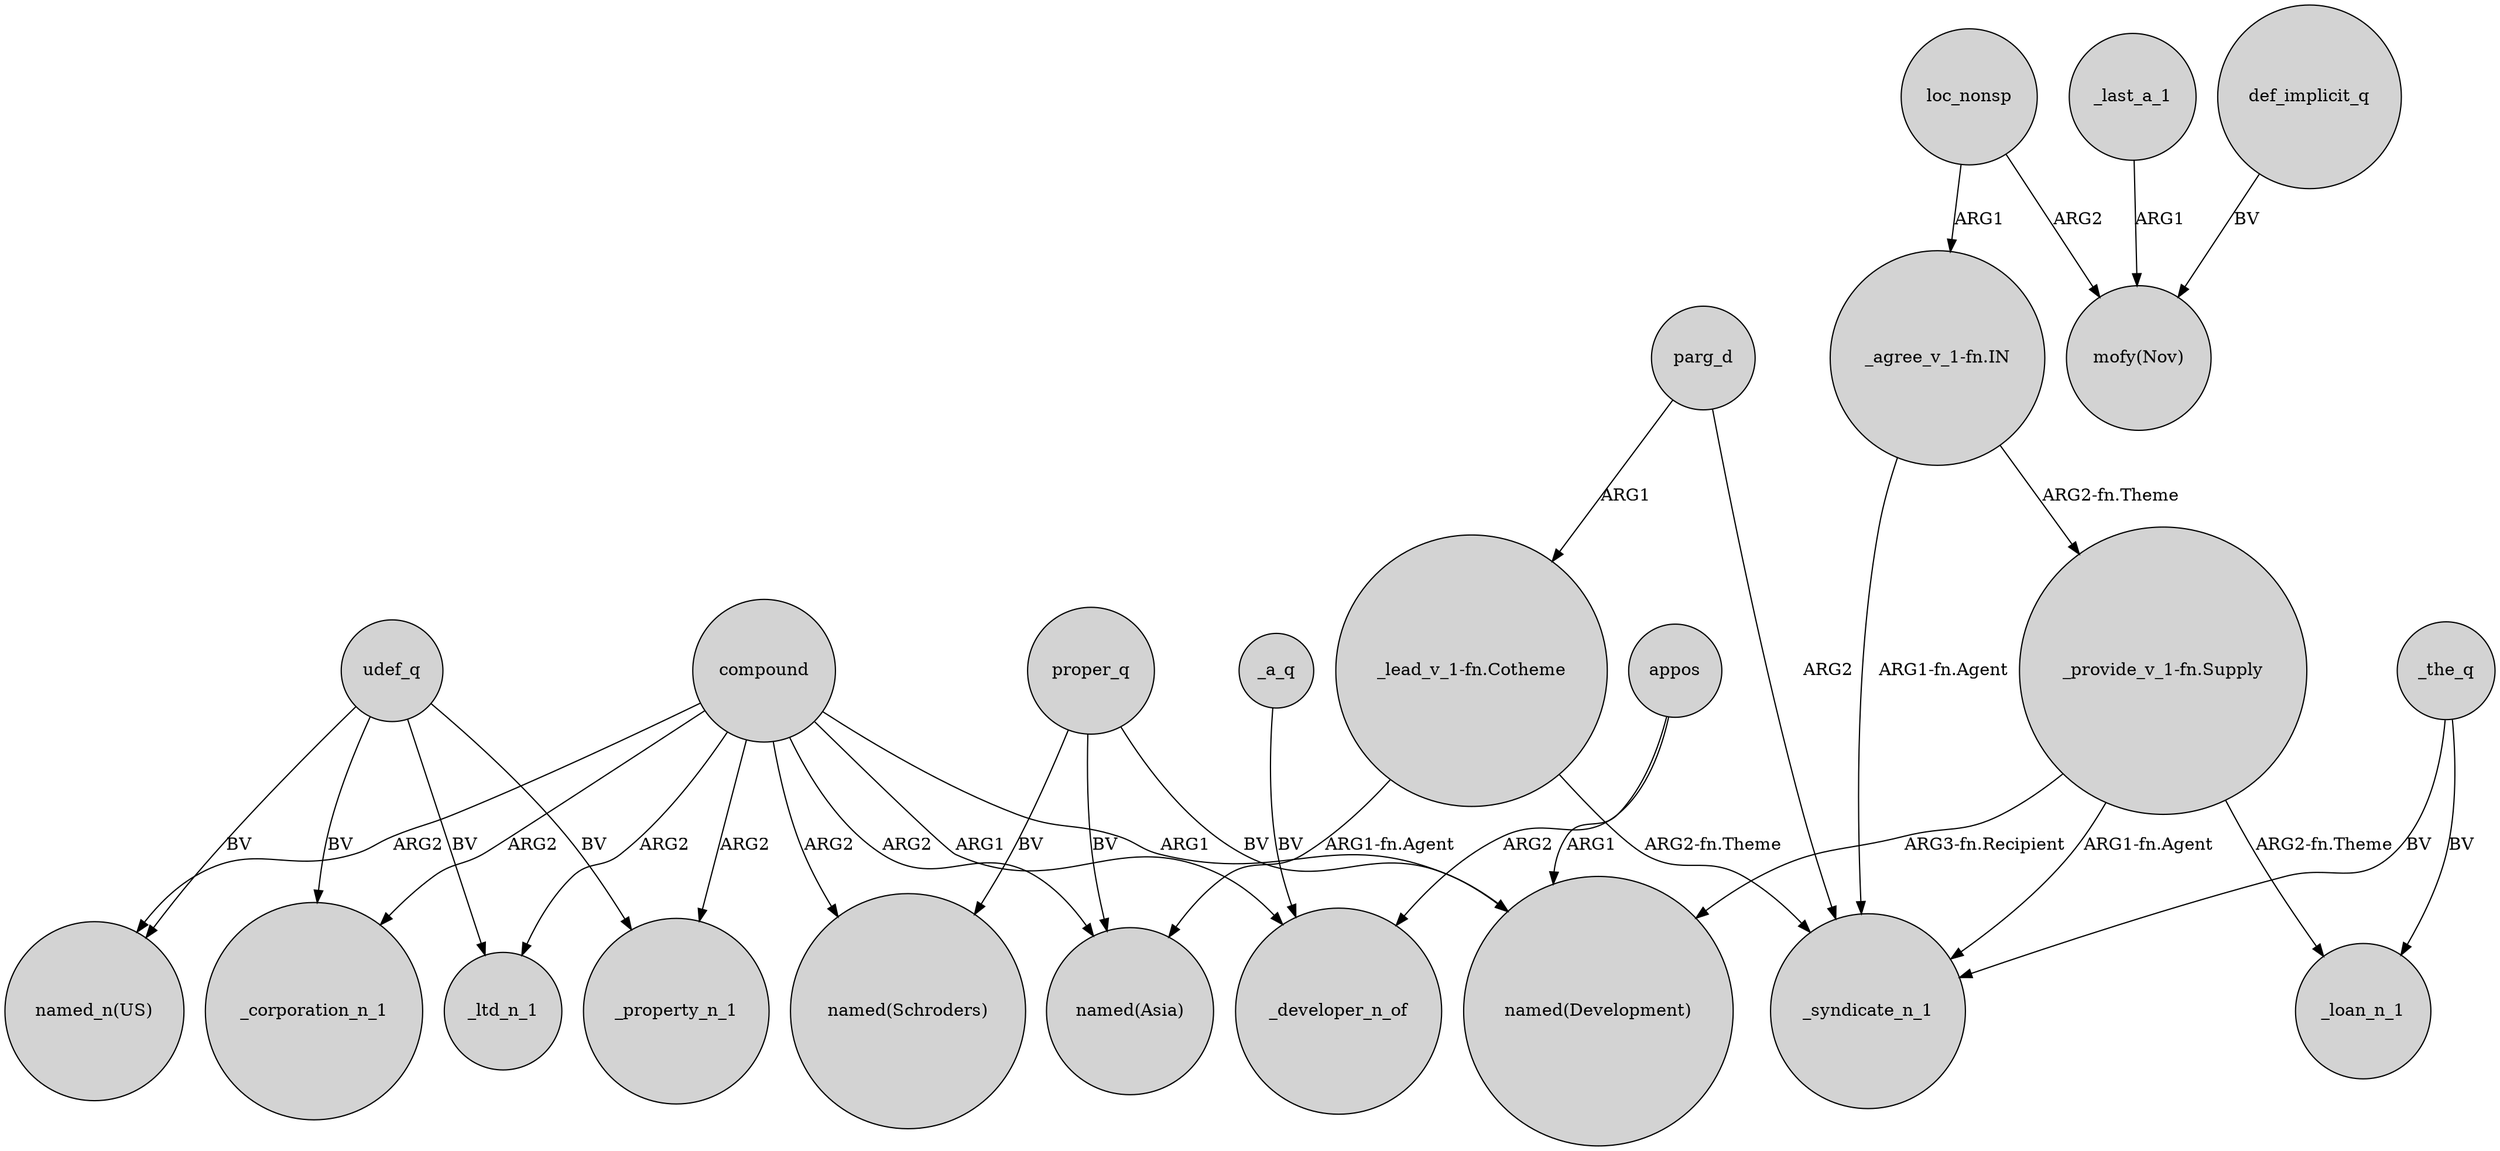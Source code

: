 digraph {
	node [shape=circle style=filled]
	udef_q -> "named_n(US)" [label=BV]
	parg_d -> "_lead_v_1-fn.Cotheme" [label=ARG1]
	proper_q -> "named(Development)" [label=BV]
	compound -> _corporation_n_1 [label=ARG2]
	_the_q -> _syndicate_n_1 [label=BV]
	compound -> _property_n_1 [label=ARG2]
	"_provide_v_1-fn.Supply" -> _loan_n_1 [label="ARG2-fn.Theme"]
	appos -> _developer_n_of [label=ARG2]
	compound -> "named_n(US)" [label=ARG2]
	parg_d -> _syndicate_n_1 [label=ARG2]
	compound -> "named(Schroders)" [label=ARG2]
	_a_q -> _developer_n_of [label=BV]
	"_provide_v_1-fn.Supply" -> "named(Development)" [label="ARG3-fn.Recipient"]
	appos -> "named(Development)" [label=ARG1]
	compound -> "named(Asia)" [label=ARG2]
	udef_q -> _corporation_n_1 [label=BV]
	"_lead_v_1-fn.Cotheme" -> "named(Asia)" [label="ARG1-fn.Agent"]
	_the_q -> _loan_n_1 [label=BV]
	"_provide_v_1-fn.Supply" -> _syndicate_n_1 [label="ARG1-fn.Agent"]
	compound -> _developer_n_of [label=ARG1]
	loc_nonsp -> "_agree_v_1-fn.IN" [label=ARG1]
	udef_q -> _property_n_1 [label=BV]
	loc_nonsp -> "mofy(Nov)" [label=ARG2]
	"_agree_v_1-fn.IN" -> "_provide_v_1-fn.Supply" [label="ARG2-fn.Theme"]
	"_agree_v_1-fn.IN" -> _syndicate_n_1 [label="ARG1-fn.Agent"]
	compound -> _ltd_n_1 [label=ARG2]
	_last_a_1 -> "mofy(Nov)" [label=ARG1]
	"_lead_v_1-fn.Cotheme" -> _syndicate_n_1 [label="ARG2-fn.Theme"]
	proper_q -> "named(Schroders)" [label=BV]
	def_implicit_q -> "mofy(Nov)" [label=BV]
	compound -> "named(Development)" [label=ARG1]
	udef_q -> _ltd_n_1 [label=BV]
	proper_q -> "named(Asia)" [label=BV]
}
